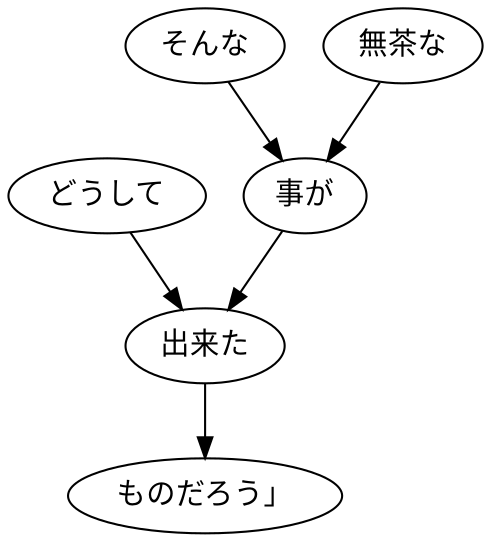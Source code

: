 digraph graph7543 {
	node0 [label="どうして"];
	node1 [label="そんな"];
	node2 [label="無茶な"];
	node3 [label="事が"];
	node4 [label="出来た"];
	node5 [label="ものだろう」"];
	node0 -> node4;
	node1 -> node3;
	node2 -> node3;
	node3 -> node4;
	node4 -> node5;
}
